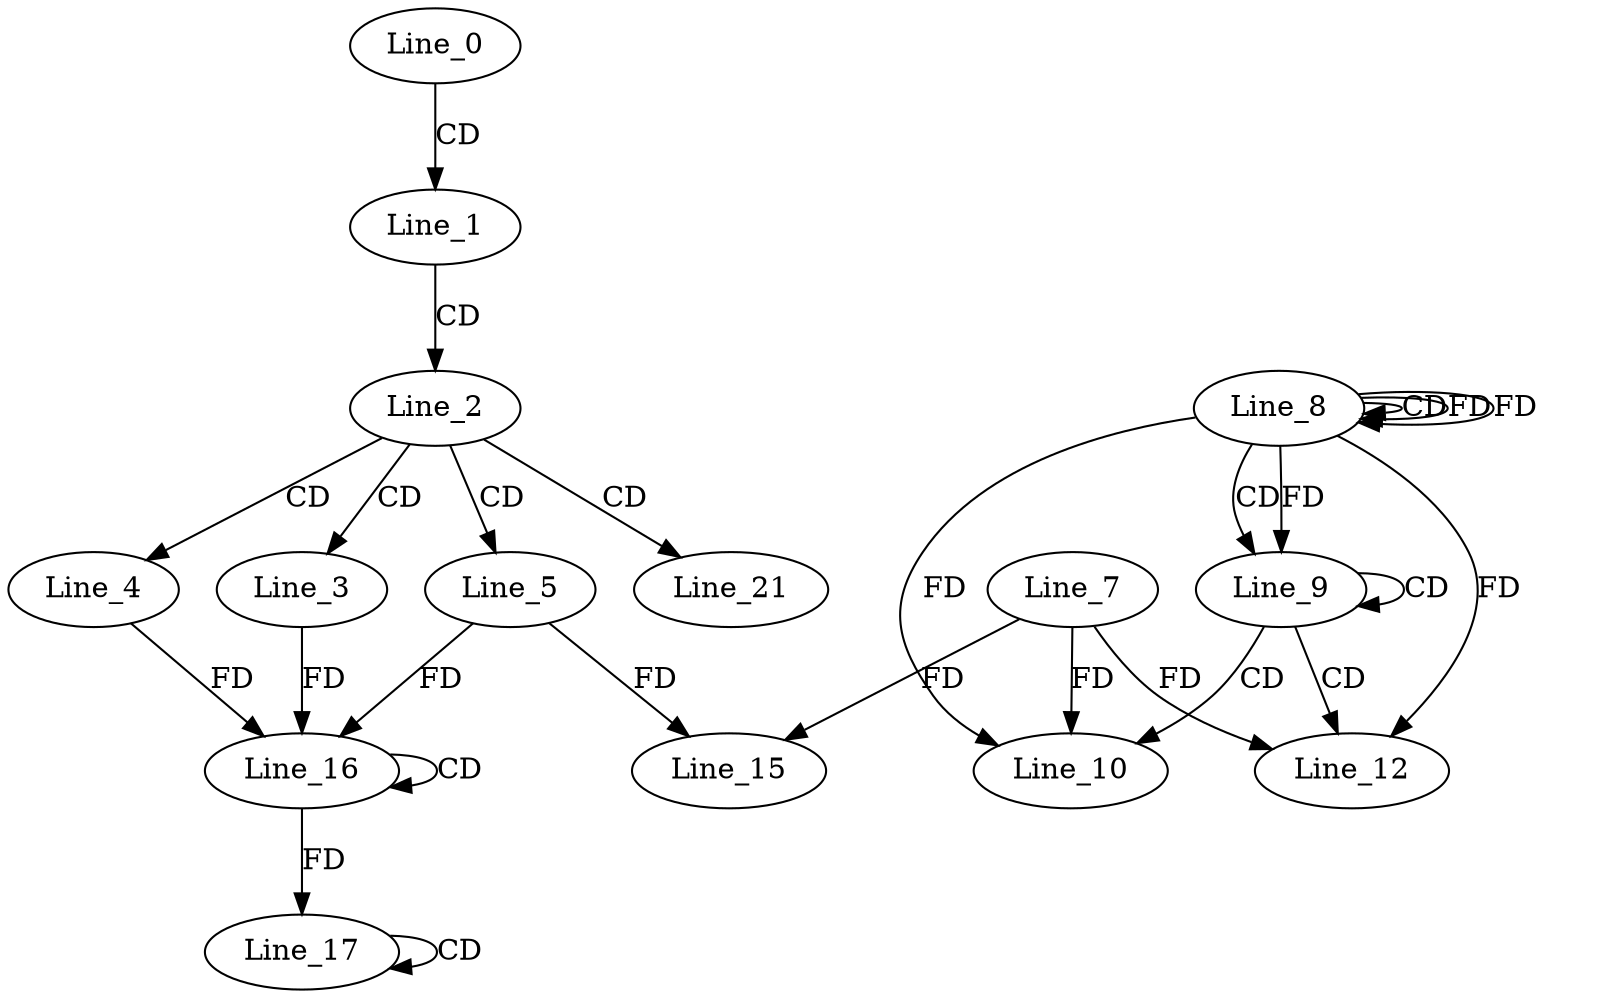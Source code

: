 digraph G {
  Line_0;
  Line_1;
  Line_2;
  Line_3;
  Line_4;
  Line_5;
  Line_8;
  Line_8;
  Line_8;
  Line_8;
  Line_9;
  Line_9;
  Line_9;
  Line_10;
  Line_7;
  Line_10;
  Line_10;
  Line_12;
  Line_12;
  Line_12;
  Line_15;
  Line_16;
  Line_16;
  Line_17;
  Line_17;
  Line_21;
  Line_0 -> Line_1 [ label="CD" ];
  Line_1 -> Line_2 [ label="CD" ];
  Line_2 -> Line_3 [ label="CD" ];
  Line_2 -> Line_4 [ label="CD" ];
  Line_2 -> Line_5 [ label="CD" ];
  Line_8 -> Line_8 [ label="CD" ];
  Line_8 -> Line_8 [ label="FD" ];
  Line_8 -> Line_9 [ label="CD" ];
  Line_9 -> Line_9 [ label="CD" ];
  Line_8 -> Line_9 [ label="FD" ];
  Line_9 -> Line_10 [ label="CD" ];
  Line_7 -> Line_10 [ label="FD" ];
  Line_8 -> Line_10 [ label="FD" ];
  Line_9 -> Line_12 [ label="CD" ];
  Line_7 -> Line_12 [ label="FD" ];
  Line_8 -> Line_12 [ label="FD" ];
  Line_5 -> Line_15 [ label="FD" ];
  Line_7 -> Line_15 [ label="FD" ];
  Line_16 -> Line_16 [ label="CD" ];
  Line_3 -> Line_16 [ label="FD" ];
  Line_5 -> Line_16 [ label="FD" ];
  Line_4 -> Line_16 [ label="FD" ];
  Line_17 -> Line_17 [ label="CD" ];
  Line_16 -> Line_17 [ label="FD" ];
  Line_2 -> Line_21 [ label="CD" ];
  Line_8 -> Line_8 [ label="FD" ];
}
